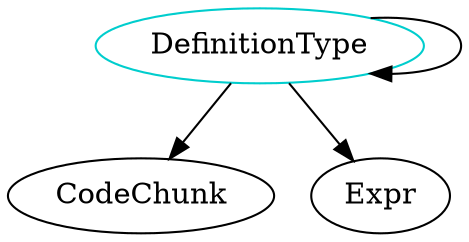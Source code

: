 digraph definitiontype{
DefinitionType -> CodeChunk;
DefinitionType -> Expr;
DefinitionType -> DefinitionType;
DefinitionType	[shape=oval, color=cyan3, label=DefinitionType];
}
